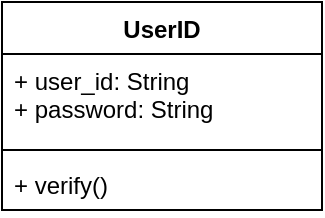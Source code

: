 <mxfile version="18.1.1" type="device"><diagram id="C5RBs43oDa-KdzZeNtuy" name="Page-1"><mxGraphModel dx="868" dy="446" grid="1" gridSize="10" guides="1" tooltips="1" connect="1" arrows="1" fold="1" page="1" pageScale="1" pageWidth="827" pageHeight="1169" math="0" shadow="0"><root><mxCell id="WIyWlLk6GJQsqaUBKTNV-0"/><mxCell id="WIyWlLk6GJQsqaUBKTNV-1" parent="WIyWlLk6GJQsqaUBKTNV-0"/><mxCell id="3Skmt2CtJlF0Ow-wLtQ5-0" value="UserID" style="swimlane;fontStyle=1;align=center;verticalAlign=top;childLayout=stackLayout;horizontal=1;startSize=26;horizontalStack=0;resizeParent=1;resizeParentMax=0;resizeLast=0;collapsible=1;marginBottom=0;" vertex="1" parent="WIyWlLk6GJQsqaUBKTNV-1"><mxGeometry x="280" y="130" width="160" height="104" as="geometry"/></mxCell><mxCell id="3Skmt2CtJlF0Ow-wLtQ5-1" value="+ user_id: String&#10;+ password: String" style="text;strokeColor=none;fillColor=none;align=left;verticalAlign=top;spacingLeft=4;spacingRight=4;overflow=hidden;rotatable=0;points=[[0,0.5],[1,0.5]];portConstraint=eastwest;" vertex="1" parent="3Skmt2CtJlF0Ow-wLtQ5-0"><mxGeometry y="26" width="160" height="44" as="geometry"/></mxCell><mxCell id="3Skmt2CtJlF0Ow-wLtQ5-2" value="" style="line;strokeWidth=1;fillColor=none;align=left;verticalAlign=middle;spacingTop=-1;spacingLeft=3;spacingRight=3;rotatable=0;labelPosition=right;points=[];portConstraint=eastwest;" vertex="1" parent="3Skmt2CtJlF0Ow-wLtQ5-0"><mxGeometry y="70" width="160" height="8" as="geometry"/></mxCell><mxCell id="3Skmt2CtJlF0Ow-wLtQ5-3" value="+ verify()" style="text;strokeColor=none;fillColor=none;align=left;verticalAlign=top;spacingLeft=4;spacingRight=4;overflow=hidden;rotatable=0;points=[[0,0.5],[1,0.5]];portConstraint=eastwest;" vertex="1" parent="3Skmt2CtJlF0Ow-wLtQ5-0"><mxGeometry y="78" width="160" height="26" as="geometry"/></mxCell></root></mxGraphModel></diagram></mxfile>